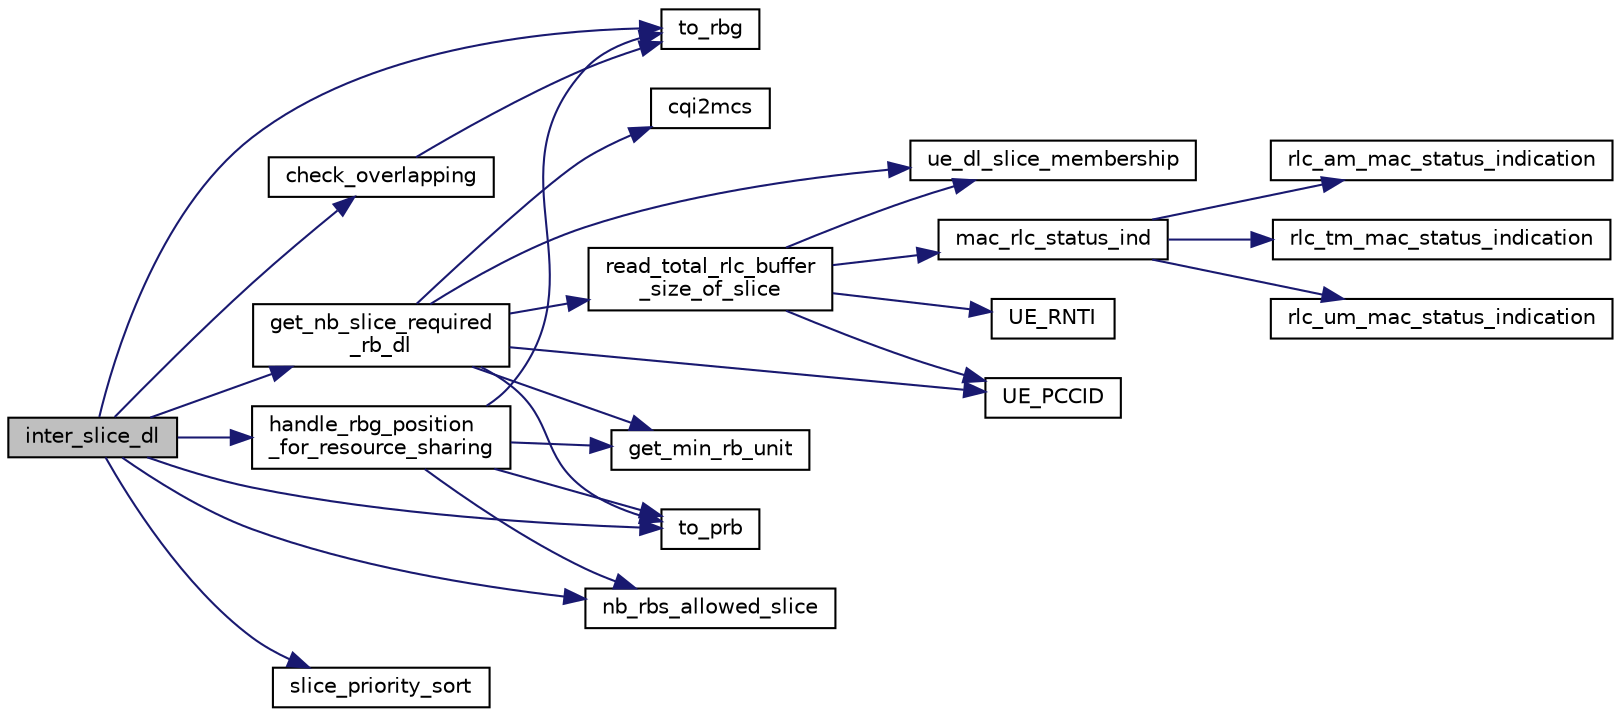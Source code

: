 digraph "inter_slice_dl"
{
 // LATEX_PDF_SIZE
  edge [fontname="Helvetica",fontsize="10",labelfontname="Helvetica",labelfontsize="10"];
  node [fontname="Helvetica",fontsize="10",shape=record];
  rankdir="LR";
  Node1 [label="inter_slice_dl",height=0.2,width=0.4,color="black", fillcolor="grey75", style="filled", fontcolor="black",tooltip="這是本論文最重要的函式之一，負責處理downlink 的slice isolation和resource sharing 的運算處理。"];
  Node1 -> Node2 [color="midnightblue",fontsize="10",style="solid",fontname="Helvetica"];
  Node2 [label="check_overlapping",height=0.2,width=0.4,color="black", fillcolor="white", style="filled",URL="$eNB__scheduler__dlsch_8c.html#a95a3eebe5429d46bf917dc55543f6769",tooltip=" "];
  Node2 -> Node3 [color="midnightblue",fontsize="10",style="solid",fontname="Helvetica"];
  Node3 [label="to_rbg",height=0.2,width=0.4,color="black", fillcolor="white", style="filled",URL="$group____mac.html#gae94d89d4d8082f7704d151ec4a3c67da",tooltip=" "];
  Node1 -> Node4 [color="midnightblue",fontsize="10",style="solid",fontname="Helvetica"];
  Node4 [label="get_nb_slice_required\l_rb_dl",height=0.2,width=0.4,color="black", fillcolor="white", style="filled",URL="$group____mac.html#ga275c4da83e0965d111702c9880a8db4e",tooltip="本函式負責讀取各UE的RLC buffer status（unit: byte），並轉換成rb數量存入slice_required_rb，因此輸出結果會得到該slice在那個scheduling sub..."];
  Node4 -> Node5 [color="midnightblue",fontsize="10",style="solid",fontname="Helvetica"];
  Node5 [label="cqi2mcs",height=0.2,width=0.4,color="black", fillcolor="white", style="filled",URL="$pre__processor_8c.html#a898c35bf945957b49c4fc9d3ca45b6be",tooltip=" "];
  Node4 -> Node6 [color="midnightblue",fontsize="10",style="solid",fontname="Helvetica"];
  Node6 [label="get_min_rb_unit",height=0.2,width=0.4,color="black", fillcolor="white", style="filled",URL="$group____mac.html#gaab443c4ed923af43ed219ef56239dedc",tooltip=" "];
  Node4 -> Node7 [color="midnightblue",fontsize="10",style="solid",fontname="Helvetica"];
  Node7 [label="read_total_rlc_buffer\l_size_of_slice",height=0.2,width=0.4,color="black", fillcolor="white", style="filled",URL="$group____mac.html#ga7984896dd11353129bd518c522a96be8",tooltip="本函式是協助get_nb_slice_required_rb_dl(）取得RLC buffer status 的函式."];
  Node7 -> Node8 [color="midnightblue",fontsize="10",style="solid",fontname="Helvetica"];
  Node8 [label="mac_rlc_status_ind",height=0.2,width=0.4,color="black", fillcolor="white", style="filled",URL="$group__em.html#gab02bd6cca3f46350ea44e5afbd3282da",tooltip=" "];
  Node8 -> Node9 [color="midnightblue",fontsize="10",style="solid",fontname="Helvetica"];
  Node9 [label="rlc_am_mac_status_indication",height=0.2,width=0.4,color="black", fillcolor="white", style="filled",URL="$group__em.html#ga15180e8939fdaa3460571097725529d1",tooltip="Request the maximum number of bytes that can be served by RLC instance to MAC and fix the amount of b..."];
  Node8 -> Node10 [color="midnightblue",fontsize="10",style="solid",fontname="Helvetica"];
  Node10 [label="rlc_tm_mac_status_indication",height=0.2,width=0.4,color="black", fillcolor="white", style="filled",URL="$group__em.html#gab2b184fc692c5735e92172c469508824",tooltip=" "];
  Node8 -> Node11 [color="midnightblue",fontsize="10",style="solid",fontname="Helvetica"];
  Node11 [label="rlc_um_mac_status_indication",height=0.2,width=0.4,color="black", fillcolor="white", style="filled",URL="$group__em.html#ga081443f7a65ddc28f9a462ea0c8a5e93",tooltip=" "];
  Node7 -> Node12 [color="midnightblue",fontsize="10",style="solid",fontname="Helvetica"];
  Node12 [label="ue_dl_slice_membership",height=0.2,width=0.4,color="black", fillcolor="white", style="filled",URL="$group____mac.html#ga9648413305f4341d12713a15b8e62916",tooltip="本函式負責DＬ slice 的 ue_list篩選，根據輸入的UE_id 與 slice id 做判斷, 若此ＵＥ屬於輸入的這個slice id 則return true,..."];
  Node7 -> Node13 [color="midnightblue",fontsize="10",style="solid",fontname="Helvetica"];
  Node13 [label="UE_PCCID",height=0.2,width=0.4,color="black", fillcolor="white", style="filled",URL="$group____mac.html#ga63d612e6b94450ff40406b999ab25448",tooltip=" "];
  Node7 -> Node14 [color="midnightblue",fontsize="10",style="solid",fontname="Helvetica"];
  Node14 [label="UE_RNTI",height=0.2,width=0.4,color="black", fillcolor="white", style="filled",URL="$group____mac.html#gab1357b72b8008581c108de6f662a3ca8",tooltip=" "];
  Node4 -> Node15 [color="midnightblue",fontsize="10",style="solid",fontname="Helvetica"];
  Node15 [label="to_prb",height=0.2,width=0.4,color="black", fillcolor="white", style="filled",URL="$group____mac.html#ga2ecb220c8c3fc34274ba8838c3106240",tooltip=" "];
  Node4 -> Node12 [color="midnightblue",fontsize="10",style="solid",fontname="Helvetica"];
  Node4 -> Node13 [color="midnightblue",fontsize="10",style="solid",fontname="Helvetica"];
  Node1 -> Node16 [color="midnightblue",fontsize="10",style="solid",fontname="Helvetica"];
  Node16 [label="handle_rbg_position\l_for_resource_sharing",height=0.2,width=0.4,color="black", fillcolor="white", style="filled",URL="$eNB__scheduler__dlsch_8c.html#a5b2a5de3ca8f2478f492ac02eefd3d82",tooltip=" "];
  Node16 -> Node6 [color="midnightblue",fontsize="10",style="solid",fontname="Helvetica"];
  Node16 -> Node17 [color="midnightblue",fontsize="10",style="solid",fontname="Helvetica"];
  Node17 [label="nb_rbs_allowed_slice",height=0.2,width=0.4,color="black", fillcolor="white", style="filled",URL="$group____mac.html#ga9b2f93599394d16d8f54a817d8e24b8a",tooltip="this function wil return how many rbs you can use. you input a percentage of slice and overall number..."];
  Node16 -> Node15 [color="midnightblue",fontsize="10",style="solid",fontname="Helvetica"];
  Node16 -> Node3 [color="midnightblue",fontsize="10",style="solid",fontname="Helvetica"];
  Node1 -> Node17 [color="midnightblue",fontsize="10",style="solid",fontname="Helvetica"];
  Node1 -> Node18 [color="midnightblue",fontsize="10",style="solid",fontname="Helvetica"];
  Node18 [label="slice_priority_sort",height=0.2,width=0.4,color="black", fillcolor="white", style="filled",URL="$group____mac.html#ga3d0b55efb5ca03c0ef05c7ff8a3a5f8d",tooltip=" "];
  Node1 -> Node15 [color="midnightblue",fontsize="10",style="solid",fontname="Helvetica"];
  Node1 -> Node3 [color="midnightblue",fontsize="10",style="solid",fontname="Helvetica"];
}
